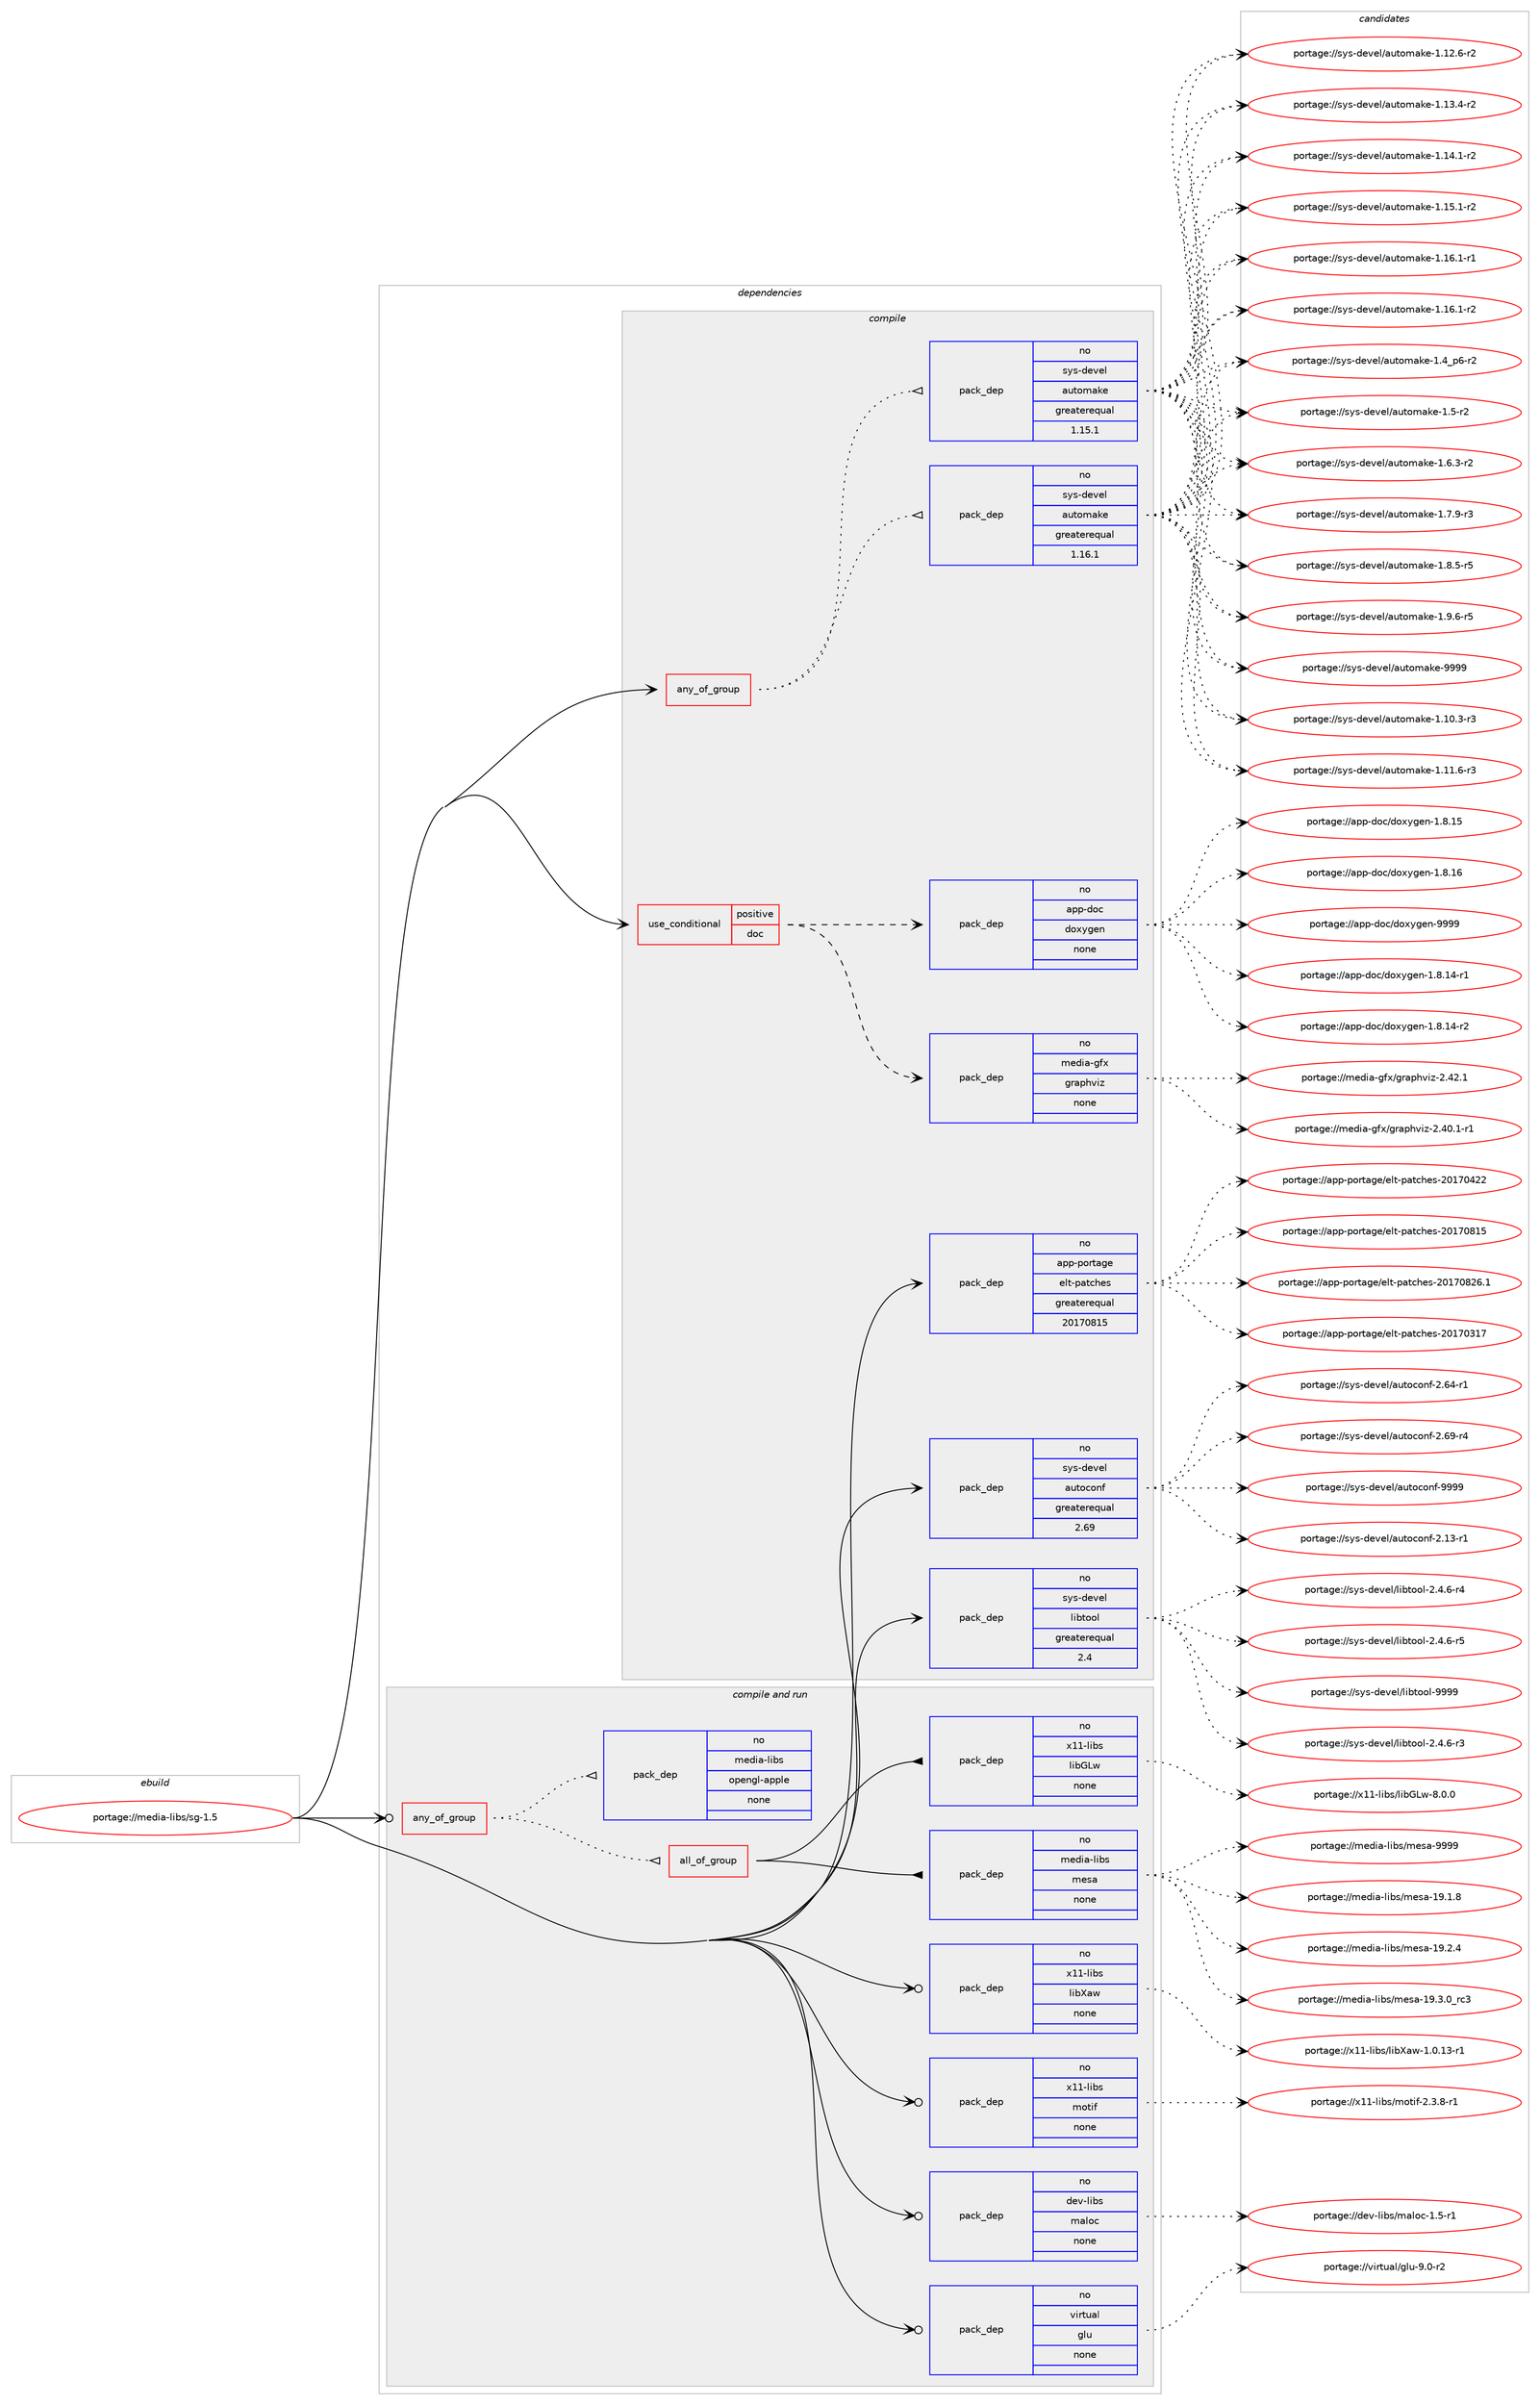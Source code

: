digraph prolog {

# *************
# Graph options
# *************

newrank=true;
concentrate=true;
compound=true;
graph [rankdir=LR,fontname=Helvetica,fontsize=10,ranksep=1.5];#, ranksep=2.5, nodesep=0.2];
edge  [arrowhead=vee];
node  [fontname=Helvetica,fontsize=10];

# **********
# The ebuild
# **********

subgraph cluster_leftcol {
color=gray;
rank=same;
label=<<i>ebuild</i>>;
id [label="portage://media-libs/sg-1.5", color=red, width=4, href="../media-libs/sg-1.5.svg"];
}

# ****************
# The dependencies
# ****************

subgraph cluster_midcol {
color=gray;
label=<<i>dependencies</i>>;
subgraph cluster_compile {
fillcolor="#eeeeee";
style=filled;
label=<<i>compile</i>>;
subgraph any5197 {
dependency324436 [label=<<TABLE BORDER="0" CELLBORDER="1" CELLSPACING="0" CELLPADDING="4"><TR><TD CELLPADDING="10">any_of_group</TD></TR></TABLE>>, shape=none, color=red];subgraph pack237985 {
dependency324437 [label=<<TABLE BORDER="0" CELLBORDER="1" CELLSPACING="0" CELLPADDING="4" WIDTH="220"><TR><TD ROWSPAN="6" CELLPADDING="30">pack_dep</TD></TR><TR><TD WIDTH="110">no</TD></TR><TR><TD>sys-devel</TD></TR><TR><TD>automake</TD></TR><TR><TD>greaterequal</TD></TR><TR><TD>1.16.1</TD></TR></TABLE>>, shape=none, color=blue];
}
dependency324436:e -> dependency324437:w [weight=20,style="dotted",arrowhead="oinv"];
subgraph pack237986 {
dependency324438 [label=<<TABLE BORDER="0" CELLBORDER="1" CELLSPACING="0" CELLPADDING="4" WIDTH="220"><TR><TD ROWSPAN="6" CELLPADDING="30">pack_dep</TD></TR><TR><TD WIDTH="110">no</TD></TR><TR><TD>sys-devel</TD></TR><TR><TD>automake</TD></TR><TR><TD>greaterequal</TD></TR><TR><TD>1.15.1</TD></TR></TABLE>>, shape=none, color=blue];
}
dependency324436:e -> dependency324438:w [weight=20,style="dotted",arrowhead="oinv"];
}
id:e -> dependency324436:w [weight=20,style="solid",arrowhead="vee"];
subgraph cond81123 {
dependency324439 [label=<<TABLE BORDER="0" CELLBORDER="1" CELLSPACING="0" CELLPADDING="4"><TR><TD ROWSPAN="3" CELLPADDING="10">use_conditional</TD></TR><TR><TD>positive</TD></TR><TR><TD>doc</TD></TR></TABLE>>, shape=none, color=red];
subgraph pack237987 {
dependency324440 [label=<<TABLE BORDER="0" CELLBORDER="1" CELLSPACING="0" CELLPADDING="4" WIDTH="220"><TR><TD ROWSPAN="6" CELLPADDING="30">pack_dep</TD></TR><TR><TD WIDTH="110">no</TD></TR><TR><TD>media-gfx</TD></TR><TR><TD>graphviz</TD></TR><TR><TD>none</TD></TR><TR><TD></TD></TR></TABLE>>, shape=none, color=blue];
}
dependency324439:e -> dependency324440:w [weight=20,style="dashed",arrowhead="vee"];
subgraph pack237988 {
dependency324441 [label=<<TABLE BORDER="0" CELLBORDER="1" CELLSPACING="0" CELLPADDING="4" WIDTH="220"><TR><TD ROWSPAN="6" CELLPADDING="30">pack_dep</TD></TR><TR><TD WIDTH="110">no</TD></TR><TR><TD>app-doc</TD></TR><TR><TD>doxygen</TD></TR><TR><TD>none</TD></TR><TR><TD></TD></TR></TABLE>>, shape=none, color=blue];
}
dependency324439:e -> dependency324441:w [weight=20,style="dashed",arrowhead="vee"];
}
id:e -> dependency324439:w [weight=20,style="solid",arrowhead="vee"];
subgraph pack237989 {
dependency324442 [label=<<TABLE BORDER="0" CELLBORDER="1" CELLSPACING="0" CELLPADDING="4" WIDTH="220"><TR><TD ROWSPAN="6" CELLPADDING="30">pack_dep</TD></TR><TR><TD WIDTH="110">no</TD></TR><TR><TD>app-portage</TD></TR><TR><TD>elt-patches</TD></TR><TR><TD>greaterequal</TD></TR><TR><TD>20170815</TD></TR></TABLE>>, shape=none, color=blue];
}
id:e -> dependency324442:w [weight=20,style="solid",arrowhead="vee"];
subgraph pack237990 {
dependency324443 [label=<<TABLE BORDER="0" CELLBORDER="1" CELLSPACING="0" CELLPADDING="4" WIDTH="220"><TR><TD ROWSPAN="6" CELLPADDING="30">pack_dep</TD></TR><TR><TD WIDTH="110">no</TD></TR><TR><TD>sys-devel</TD></TR><TR><TD>autoconf</TD></TR><TR><TD>greaterequal</TD></TR><TR><TD>2.69</TD></TR></TABLE>>, shape=none, color=blue];
}
id:e -> dependency324443:w [weight=20,style="solid",arrowhead="vee"];
subgraph pack237991 {
dependency324444 [label=<<TABLE BORDER="0" CELLBORDER="1" CELLSPACING="0" CELLPADDING="4" WIDTH="220"><TR><TD ROWSPAN="6" CELLPADDING="30">pack_dep</TD></TR><TR><TD WIDTH="110">no</TD></TR><TR><TD>sys-devel</TD></TR><TR><TD>libtool</TD></TR><TR><TD>greaterequal</TD></TR><TR><TD>2.4</TD></TR></TABLE>>, shape=none, color=blue];
}
id:e -> dependency324444:w [weight=20,style="solid",arrowhead="vee"];
}
subgraph cluster_compileandrun {
fillcolor="#eeeeee";
style=filled;
label=<<i>compile and run</i>>;
subgraph any5198 {
dependency324445 [label=<<TABLE BORDER="0" CELLBORDER="1" CELLSPACING="0" CELLPADDING="4"><TR><TD CELLPADDING="10">any_of_group</TD></TR></TABLE>>, shape=none, color=red];subgraph all134 {
dependency324446 [label=<<TABLE BORDER="0" CELLBORDER="1" CELLSPACING="0" CELLPADDING="4"><TR><TD CELLPADDING="10">all_of_group</TD></TR></TABLE>>, shape=none, color=red];subgraph pack237992 {
dependency324447 [label=<<TABLE BORDER="0" CELLBORDER="1" CELLSPACING="0" CELLPADDING="4" WIDTH="220"><TR><TD ROWSPAN="6" CELLPADDING="30">pack_dep</TD></TR><TR><TD WIDTH="110">no</TD></TR><TR><TD>media-libs</TD></TR><TR><TD>mesa</TD></TR><TR><TD>none</TD></TR><TR><TD></TD></TR></TABLE>>, shape=none, color=blue];
}
dependency324446:e -> dependency324447:w [weight=20,style="solid",arrowhead="inv"];
subgraph pack237993 {
dependency324448 [label=<<TABLE BORDER="0" CELLBORDER="1" CELLSPACING="0" CELLPADDING="4" WIDTH="220"><TR><TD ROWSPAN="6" CELLPADDING="30">pack_dep</TD></TR><TR><TD WIDTH="110">no</TD></TR><TR><TD>x11-libs</TD></TR><TR><TD>libGLw</TD></TR><TR><TD>none</TD></TR><TR><TD></TD></TR></TABLE>>, shape=none, color=blue];
}
dependency324446:e -> dependency324448:w [weight=20,style="solid",arrowhead="inv"];
}
dependency324445:e -> dependency324446:w [weight=20,style="dotted",arrowhead="oinv"];
subgraph pack237994 {
dependency324449 [label=<<TABLE BORDER="0" CELLBORDER="1" CELLSPACING="0" CELLPADDING="4" WIDTH="220"><TR><TD ROWSPAN="6" CELLPADDING="30">pack_dep</TD></TR><TR><TD WIDTH="110">no</TD></TR><TR><TD>media-libs</TD></TR><TR><TD>opengl-apple</TD></TR><TR><TD>none</TD></TR><TR><TD></TD></TR></TABLE>>, shape=none, color=blue];
}
dependency324445:e -> dependency324449:w [weight=20,style="dotted",arrowhead="oinv"];
}
id:e -> dependency324445:w [weight=20,style="solid",arrowhead="odotvee"];
subgraph pack237995 {
dependency324450 [label=<<TABLE BORDER="0" CELLBORDER="1" CELLSPACING="0" CELLPADDING="4" WIDTH="220"><TR><TD ROWSPAN="6" CELLPADDING="30">pack_dep</TD></TR><TR><TD WIDTH="110">no</TD></TR><TR><TD>dev-libs</TD></TR><TR><TD>maloc</TD></TR><TR><TD>none</TD></TR><TR><TD></TD></TR></TABLE>>, shape=none, color=blue];
}
id:e -> dependency324450:w [weight=20,style="solid",arrowhead="odotvee"];
subgraph pack237996 {
dependency324451 [label=<<TABLE BORDER="0" CELLBORDER="1" CELLSPACING="0" CELLPADDING="4" WIDTH="220"><TR><TD ROWSPAN="6" CELLPADDING="30">pack_dep</TD></TR><TR><TD WIDTH="110">no</TD></TR><TR><TD>virtual</TD></TR><TR><TD>glu</TD></TR><TR><TD>none</TD></TR><TR><TD></TD></TR></TABLE>>, shape=none, color=blue];
}
id:e -> dependency324451:w [weight=20,style="solid",arrowhead="odotvee"];
subgraph pack237997 {
dependency324452 [label=<<TABLE BORDER="0" CELLBORDER="1" CELLSPACING="0" CELLPADDING="4" WIDTH="220"><TR><TD ROWSPAN="6" CELLPADDING="30">pack_dep</TD></TR><TR><TD WIDTH="110">no</TD></TR><TR><TD>x11-libs</TD></TR><TR><TD>libXaw</TD></TR><TR><TD>none</TD></TR><TR><TD></TD></TR></TABLE>>, shape=none, color=blue];
}
id:e -> dependency324452:w [weight=20,style="solid",arrowhead="odotvee"];
subgraph pack237998 {
dependency324453 [label=<<TABLE BORDER="0" CELLBORDER="1" CELLSPACING="0" CELLPADDING="4" WIDTH="220"><TR><TD ROWSPAN="6" CELLPADDING="30">pack_dep</TD></TR><TR><TD WIDTH="110">no</TD></TR><TR><TD>x11-libs</TD></TR><TR><TD>motif</TD></TR><TR><TD>none</TD></TR><TR><TD></TD></TR></TABLE>>, shape=none, color=blue];
}
id:e -> dependency324453:w [weight=20,style="solid",arrowhead="odotvee"];
}
subgraph cluster_run {
fillcolor="#eeeeee";
style=filled;
label=<<i>run</i>>;
}
}

# **************
# The candidates
# **************

subgraph cluster_choices {
rank=same;
color=gray;
label=<<i>candidates</i>>;

subgraph choice237985 {
color=black;
nodesep=1;
choiceportage11512111545100101118101108479711711611110997107101454946494846514511451 [label="portage://sys-devel/automake-1.10.3-r3", color=red, width=4,href="../sys-devel/automake-1.10.3-r3.svg"];
choiceportage11512111545100101118101108479711711611110997107101454946494946544511451 [label="portage://sys-devel/automake-1.11.6-r3", color=red, width=4,href="../sys-devel/automake-1.11.6-r3.svg"];
choiceportage11512111545100101118101108479711711611110997107101454946495046544511450 [label="portage://sys-devel/automake-1.12.6-r2", color=red, width=4,href="../sys-devel/automake-1.12.6-r2.svg"];
choiceportage11512111545100101118101108479711711611110997107101454946495146524511450 [label="portage://sys-devel/automake-1.13.4-r2", color=red, width=4,href="../sys-devel/automake-1.13.4-r2.svg"];
choiceportage11512111545100101118101108479711711611110997107101454946495246494511450 [label="portage://sys-devel/automake-1.14.1-r2", color=red, width=4,href="../sys-devel/automake-1.14.1-r2.svg"];
choiceportage11512111545100101118101108479711711611110997107101454946495346494511450 [label="portage://sys-devel/automake-1.15.1-r2", color=red, width=4,href="../sys-devel/automake-1.15.1-r2.svg"];
choiceportage11512111545100101118101108479711711611110997107101454946495446494511449 [label="portage://sys-devel/automake-1.16.1-r1", color=red, width=4,href="../sys-devel/automake-1.16.1-r1.svg"];
choiceportage11512111545100101118101108479711711611110997107101454946495446494511450 [label="portage://sys-devel/automake-1.16.1-r2", color=red, width=4,href="../sys-devel/automake-1.16.1-r2.svg"];
choiceportage115121115451001011181011084797117116111109971071014549465295112544511450 [label="portage://sys-devel/automake-1.4_p6-r2", color=red, width=4,href="../sys-devel/automake-1.4_p6-r2.svg"];
choiceportage11512111545100101118101108479711711611110997107101454946534511450 [label="portage://sys-devel/automake-1.5-r2", color=red, width=4,href="../sys-devel/automake-1.5-r2.svg"];
choiceportage115121115451001011181011084797117116111109971071014549465446514511450 [label="portage://sys-devel/automake-1.6.3-r2", color=red, width=4,href="../sys-devel/automake-1.6.3-r2.svg"];
choiceportage115121115451001011181011084797117116111109971071014549465546574511451 [label="portage://sys-devel/automake-1.7.9-r3", color=red, width=4,href="../sys-devel/automake-1.7.9-r3.svg"];
choiceportage115121115451001011181011084797117116111109971071014549465646534511453 [label="portage://sys-devel/automake-1.8.5-r5", color=red, width=4,href="../sys-devel/automake-1.8.5-r5.svg"];
choiceportage115121115451001011181011084797117116111109971071014549465746544511453 [label="portage://sys-devel/automake-1.9.6-r5", color=red, width=4,href="../sys-devel/automake-1.9.6-r5.svg"];
choiceportage115121115451001011181011084797117116111109971071014557575757 [label="portage://sys-devel/automake-9999", color=red, width=4,href="../sys-devel/automake-9999.svg"];
dependency324437:e -> choiceportage11512111545100101118101108479711711611110997107101454946494846514511451:w [style=dotted,weight="100"];
dependency324437:e -> choiceportage11512111545100101118101108479711711611110997107101454946494946544511451:w [style=dotted,weight="100"];
dependency324437:e -> choiceportage11512111545100101118101108479711711611110997107101454946495046544511450:w [style=dotted,weight="100"];
dependency324437:e -> choiceportage11512111545100101118101108479711711611110997107101454946495146524511450:w [style=dotted,weight="100"];
dependency324437:e -> choiceportage11512111545100101118101108479711711611110997107101454946495246494511450:w [style=dotted,weight="100"];
dependency324437:e -> choiceportage11512111545100101118101108479711711611110997107101454946495346494511450:w [style=dotted,weight="100"];
dependency324437:e -> choiceportage11512111545100101118101108479711711611110997107101454946495446494511449:w [style=dotted,weight="100"];
dependency324437:e -> choiceportage11512111545100101118101108479711711611110997107101454946495446494511450:w [style=dotted,weight="100"];
dependency324437:e -> choiceportage115121115451001011181011084797117116111109971071014549465295112544511450:w [style=dotted,weight="100"];
dependency324437:e -> choiceportage11512111545100101118101108479711711611110997107101454946534511450:w [style=dotted,weight="100"];
dependency324437:e -> choiceportage115121115451001011181011084797117116111109971071014549465446514511450:w [style=dotted,weight="100"];
dependency324437:e -> choiceportage115121115451001011181011084797117116111109971071014549465546574511451:w [style=dotted,weight="100"];
dependency324437:e -> choiceportage115121115451001011181011084797117116111109971071014549465646534511453:w [style=dotted,weight="100"];
dependency324437:e -> choiceportage115121115451001011181011084797117116111109971071014549465746544511453:w [style=dotted,weight="100"];
dependency324437:e -> choiceportage115121115451001011181011084797117116111109971071014557575757:w [style=dotted,weight="100"];
}
subgraph choice237986 {
color=black;
nodesep=1;
choiceportage11512111545100101118101108479711711611110997107101454946494846514511451 [label="portage://sys-devel/automake-1.10.3-r3", color=red, width=4,href="../sys-devel/automake-1.10.3-r3.svg"];
choiceportage11512111545100101118101108479711711611110997107101454946494946544511451 [label="portage://sys-devel/automake-1.11.6-r3", color=red, width=4,href="../sys-devel/automake-1.11.6-r3.svg"];
choiceportage11512111545100101118101108479711711611110997107101454946495046544511450 [label="portage://sys-devel/automake-1.12.6-r2", color=red, width=4,href="../sys-devel/automake-1.12.6-r2.svg"];
choiceportage11512111545100101118101108479711711611110997107101454946495146524511450 [label="portage://sys-devel/automake-1.13.4-r2", color=red, width=4,href="../sys-devel/automake-1.13.4-r2.svg"];
choiceportage11512111545100101118101108479711711611110997107101454946495246494511450 [label="portage://sys-devel/automake-1.14.1-r2", color=red, width=4,href="../sys-devel/automake-1.14.1-r2.svg"];
choiceportage11512111545100101118101108479711711611110997107101454946495346494511450 [label="portage://sys-devel/automake-1.15.1-r2", color=red, width=4,href="../sys-devel/automake-1.15.1-r2.svg"];
choiceportage11512111545100101118101108479711711611110997107101454946495446494511449 [label="portage://sys-devel/automake-1.16.1-r1", color=red, width=4,href="../sys-devel/automake-1.16.1-r1.svg"];
choiceportage11512111545100101118101108479711711611110997107101454946495446494511450 [label="portage://sys-devel/automake-1.16.1-r2", color=red, width=4,href="../sys-devel/automake-1.16.1-r2.svg"];
choiceportage115121115451001011181011084797117116111109971071014549465295112544511450 [label="portage://sys-devel/automake-1.4_p6-r2", color=red, width=4,href="../sys-devel/automake-1.4_p6-r2.svg"];
choiceportage11512111545100101118101108479711711611110997107101454946534511450 [label="portage://sys-devel/automake-1.5-r2", color=red, width=4,href="../sys-devel/automake-1.5-r2.svg"];
choiceportage115121115451001011181011084797117116111109971071014549465446514511450 [label="portage://sys-devel/automake-1.6.3-r2", color=red, width=4,href="../sys-devel/automake-1.6.3-r2.svg"];
choiceportage115121115451001011181011084797117116111109971071014549465546574511451 [label="portage://sys-devel/automake-1.7.9-r3", color=red, width=4,href="../sys-devel/automake-1.7.9-r3.svg"];
choiceportage115121115451001011181011084797117116111109971071014549465646534511453 [label="portage://sys-devel/automake-1.8.5-r5", color=red, width=4,href="../sys-devel/automake-1.8.5-r5.svg"];
choiceportage115121115451001011181011084797117116111109971071014549465746544511453 [label="portage://sys-devel/automake-1.9.6-r5", color=red, width=4,href="../sys-devel/automake-1.9.6-r5.svg"];
choiceportage115121115451001011181011084797117116111109971071014557575757 [label="portage://sys-devel/automake-9999", color=red, width=4,href="../sys-devel/automake-9999.svg"];
dependency324438:e -> choiceportage11512111545100101118101108479711711611110997107101454946494846514511451:w [style=dotted,weight="100"];
dependency324438:e -> choiceportage11512111545100101118101108479711711611110997107101454946494946544511451:w [style=dotted,weight="100"];
dependency324438:e -> choiceportage11512111545100101118101108479711711611110997107101454946495046544511450:w [style=dotted,weight="100"];
dependency324438:e -> choiceportage11512111545100101118101108479711711611110997107101454946495146524511450:w [style=dotted,weight="100"];
dependency324438:e -> choiceportage11512111545100101118101108479711711611110997107101454946495246494511450:w [style=dotted,weight="100"];
dependency324438:e -> choiceportage11512111545100101118101108479711711611110997107101454946495346494511450:w [style=dotted,weight="100"];
dependency324438:e -> choiceportage11512111545100101118101108479711711611110997107101454946495446494511449:w [style=dotted,weight="100"];
dependency324438:e -> choiceportage11512111545100101118101108479711711611110997107101454946495446494511450:w [style=dotted,weight="100"];
dependency324438:e -> choiceportage115121115451001011181011084797117116111109971071014549465295112544511450:w [style=dotted,weight="100"];
dependency324438:e -> choiceportage11512111545100101118101108479711711611110997107101454946534511450:w [style=dotted,weight="100"];
dependency324438:e -> choiceportage115121115451001011181011084797117116111109971071014549465446514511450:w [style=dotted,weight="100"];
dependency324438:e -> choiceportage115121115451001011181011084797117116111109971071014549465546574511451:w [style=dotted,weight="100"];
dependency324438:e -> choiceportage115121115451001011181011084797117116111109971071014549465646534511453:w [style=dotted,weight="100"];
dependency324438:e -> choiceportage115121115451001011181011084797117116111109971071014549465746544511453:w [style=dotted,weight="100"];
dependency324438:e -> choiceportage115121115451001011181011084797117116111109971071014557575757:w [style=dotted,weight="100"];
}
subgraph choice237987 {
color=black;
nodesep=1;
choiceportage10910110010597451031021204710311497112104118105122455046524846494511449 [label="portage://media-gfx/graphviz-2.40.1-r1", color=red, width=4,href="../media-gfx/graphviz-2.40.1-r1.svg"];
choiceportage1091011001059745103102120471031149711210411810512245504652504649 [label="portage://media-gfx/graphviz-2.42.1", color=red, width=4,href="../media-gfx/graphviz-2.42.1.svg"];
dependency324440:e -> choiceportage10910110010597451031021204710311497112104118105122455046524846494511449:w [style=dotted,weight="100"];
dependency324440:e -> choiceportage1091011001059745103102120471031149711210411810512245504652504649:w [style=dotted,weight="100"];
}
subgraph choice237988 {
color=black;
nodesep=1;
choiceportage97112112451001119947100111120121103101110454946564649524511449 [label="portage://app-doc/doxygen-1.8.14-r1", color=red, width=4,href="../app-doc/doxygen-1.8.14-r1.svg"];
choiceportage97112112451001119947100111120121103101110454946564649524511450 [label="portage://app-doc/doxygen-1.8.14-r2", color=red, width=4,href="../app-doc/doxygen-1.8.14-r2.svg"];
choiceportage9711211245100111994710011112012110310111045494656464953 [label="portage://app-doc/doxygen-1.8.15", color=red, width=4,href="../app-doc/doxygen-1.8.15.svg"];
choiceportage9711211245100111994710011112012110310111045494656464954 [label="portage://app-doc/doxygen-1.8.16", color=red, width=4,href="../app-doc/doxygen-1.8.16.svg"];
choiceportage971121124510011199471001111201211031011104557575757 [label="portage://app-doc/doxygen-9999", color=red, width=4,href="../app-doc/doxygen-9999.svg"];
dependency324441:e -> choiceportage97112112451001119947100111120121103101110454946564649524511449:w [style=dotted,weight="100"];
dependency324441:e -> choiceportage97112112451001119947100111120121103101110454946564649524511450:w [style=dotted,weight="100"];
dependency324441:e -> choiceportage9711211245100111994710011112012110310111045494656464953:w [style=dotted,weight="100"];
dependency324441:e -> choiceportage9711211245100111994710011112012110310111045494656464954:w [style=dotted,weight="100"];
dependency324441:e -> choiceportage971121124510011199471001111201211031011104557575757:w [style=dotted,weight="100"];
}
subgraph choice237989 {
color=black;
nodesep=1;
choiceportage97112112451121111141169710310147101108116451129711699104101115455048495548514955 [label="portage://app-portage/elt-patches-20170317", color=red, width=4,href="../app-portage/elt-patches-20170317.svg"];
choiceportage97112112451121111141169710310147101108116451129711699104101115455048495548525050 [label="portage://app-portage/elt-patches-20170422", color=red, width=4,href="../app-portage/elt-patches-20170422.svg"];
choiceportage97112112451121111141169710310147101108116451129711699104101115455048495548564953 [label="portage://app-portage/elt-patches-20170815", color=red, width=4,href="../app-portage/elt-patches-20170815.svg"];
choiceportage971121124511211111411697103101471011081164511297116991041011154550484955485650544649 [label="portage://app-portage/elt-patches-20170826.1", color=red, width=4,href="../app-portage/elt-patches-20170826.1.svg"];
dependency324442:e -> choiceportage97112112451121111141169710310147101108116451129711699104101115455048495548514955:w [style=dotted,weight="100"];
dependency324442:e -> choiceportage97112112451121111141169710310147101108116451129711699104101115455048495548525050:w [style=dotted,weight="100"];
dependency324442:e -> choiceportage97112112451121111141169710310147101108116451129711699104101115455048495548564953:w [style=dotted,weight="100"];
dependency324442:e -> choiceportage971121124511211111411697103101471011081164511297116991041011154550484955485650544649:w [style=dotted,weight="100"];
}
subgraph choice237990 {
color=black;
nodesep=1;
choiceportage1151211154510010111810110847971171161119911111010245504649514511449 [label="portage://sys-devel/autoconf-2.13-r1", color=red, width=4,href="../sys-devel/autoconf-2.13-r1.svg"];
choiceportage1151211154510010111810110847971171161119911111010245504654524511449 [label="portage://sys-devel/autoconf-2.64-r1", color=red, width=4,href="../sys-devel/autoconf-2.64-r1.svg"];
choiceportage1151211154510010111810110847971171161119911111010245504654574511452 [label="portage://sys-devel/autoconf-2.69-r4", color=red, width=4,href="../sys-devel/autoconf-2.69-r4.svg"];
choiceportage115121115451001011181011084797117116111991111101024557575757 [label="portage://sys-devel/autoconf-9999", color=red, width=4,href="../sys-devel/autoconf-9999.svg"];
dependency324443:e -> choiceportage1151211154510010111810110847971171161119911111010245504649514511449:w [style=dotted,weight="100"];
dependency324443:e -> choiceportage1151211154510010111810110847971171161119911111010245504654524511449:w [style=dotted,weight="100"];
dependency324443:e -> choiceportage1151211154510010111810110847971171161119911111010245504654574511452:w [style=dotted,weight="100"];
dependency324443:e -> choiceportage115121115451001011181011084797117116111991111101024557575757:w [style=dotted,weight="100"];
}
subgraph choice237991 {
color=black;
nodesep=1;
choiceportage1151211154510010111810110847108105981161111111084550465246544511451 [label="portage://sys-devel/libtool-2.4.6-r3", color=red, width=4,href="../sys-devel/libtool-2.4.6-r3.svg"];
choiceportage1151211154510010111810110847108105981161111111084550465246544511452 [label="portage://sys-devel/libtool-2.4.6-r4", color=red, width=4,href="../sys-devel/libtool-2.4.6-r4.svg"];
choiceportage1151211154510010111810110847108105981161111111084550465246544511453 [label="portage://sys-devel/libtool-2.4.6-r5", color=red, width=4,href="../sys-devel/libtool-2.4.6-r5.svg"];
choiceportage1151211154510010111810110847108105981161111111084557575757 [label="portage://sys-devel/libtool-9999", color=red, width=4,href="../sys-devel/libtool-9999.svg"];
dependency324444:e -> choiceportage1151211154510010111810110847108105981161111111084550465246544511451:w [style=dotted,weight="100"];
dependency324444:e -> choiceportage1151211154510010111810110847108105981161111111084550465246544511452:w [style=dotted,weight="100"];
dependency324444:e -> choiceportage1151211154510010111810110847108105981161111111084550465246544511453:w [style=dotted,weight="100"];
dependency324444:e -> choiceportage1151211154510010111810110847108105981161111111084557575757:w [style=dotted,weight="100"];
}
subgraph choice237992 {
color=black;
nodesep=1;
choiceportage109101100105974510810598115471091011159745495746494656 [label="portage://media-libs/mesa-19.1.8", color=red, width=4,href="../media-libs/mesa-19.1.8.svg"];
choiceportage109101100105974510810598115471091011159745495746504652 [label="portage://media-libs/mesa-19.2.4", color=red, width=4,href="../media-libs/mesa-19.2.4.svg"];
choiceportage109101100105974510810598115471091011159745495746514648951149951 [label="portage://media-libs/mesa-19.3.0_rc3", color=red, width=4,href="../media-libs/mesa-19.3.0_rc3.svg"];
choiceportage10910110010597451081059811547109101115974557575757 [label="portage://media-libs/mesa-9999", color=red, width=4,href="../media-libs/mesa-9999.svg"];
dependency324447:e -> choiceportage109101100105974510810598115471091011159745495746494656:w [style=dotted,weight="100"];
dependency324447:e -> choiceportage109101100105974510810598115471091011159745495746504652:w [style=dotted,weight="100"];
dependency324447:e -> choiceportage109101100105974510810598115471091011159745495746514648951149951:w [style=dotted,weight="100"];
dependency324447:e -> choiceportage10910110010597451081059811547109101115974557575757:w [style=dotted,weight="100"];
}
subgraph choice237993 {
color=black;
nodesep=1;
choiceportage1204949451081059811547108105987176119455646484648 [label="portage://x11-libs/libGLw-8.0.0", color=red, width=4,href="../x11-libs/libGLw-8.0.0.svg"];
dependency324448:e -> choiceportage1204949451081059811547108105987176119455646484648:w [style=dotted,weight="100"];
}
subgraph choice237994 {
color=black;
nodesep=1;
}
subgraph choice237995 {
color=black;
nodesep=1;
choiceportage1001011184510810598115471099710811199454946534511449 [label="portage://dev-libs/maloc-1.5-r1", color=red, width=4,href="../dev-libs/maloc-1.5-r1.svg"];
dependency324450:e -> choiceportage1001011184510810598115471099710811199454946534511449:w [style=dotted,weight="100"];
}
subgraph choice237996 {
color=black;
nodesep=1;
choiceportage1181051141161179710847103108117455746484511450 [label="portage://virtual/glu-9.0-r2", color=red, width=4,href="../virtual/glu-9.0-r2.svg"];
dependency324451:e -> choiceportage1181051141161179710847103108117455746484511450:w [style=dotted,weight="100"];
}
subgraph choice237997 {
color=black;
nodesep=1;
choiceportage1204949451081059811547108105988897119454946484649514511449 [label="portage://x11-libs/libXaw-1.0.13-r1", color=red, width=4,href="../x11-libs/libXaw-1.0.13-r1.svg"];
dependency324452:e -> choiceportage1204949451081059811547108105988897119454946484649514511449:w [style=dotted,weight="100"];
}
subgraph choice237998 {
color=black;
nodesep=1;
choiceportage12049494510810598115471091111161051024550465146564511449 [label="portage://x11-libs/motif-2.3.8-r1", color=red, width=4,href="../x11-libs/motif-2.3.8-r1.svg"];
dependency324453:e -> choiceportage12049494510810598115471091111161051024550465146564511449:w [style=dotted,weight="100"];
}
}

}
